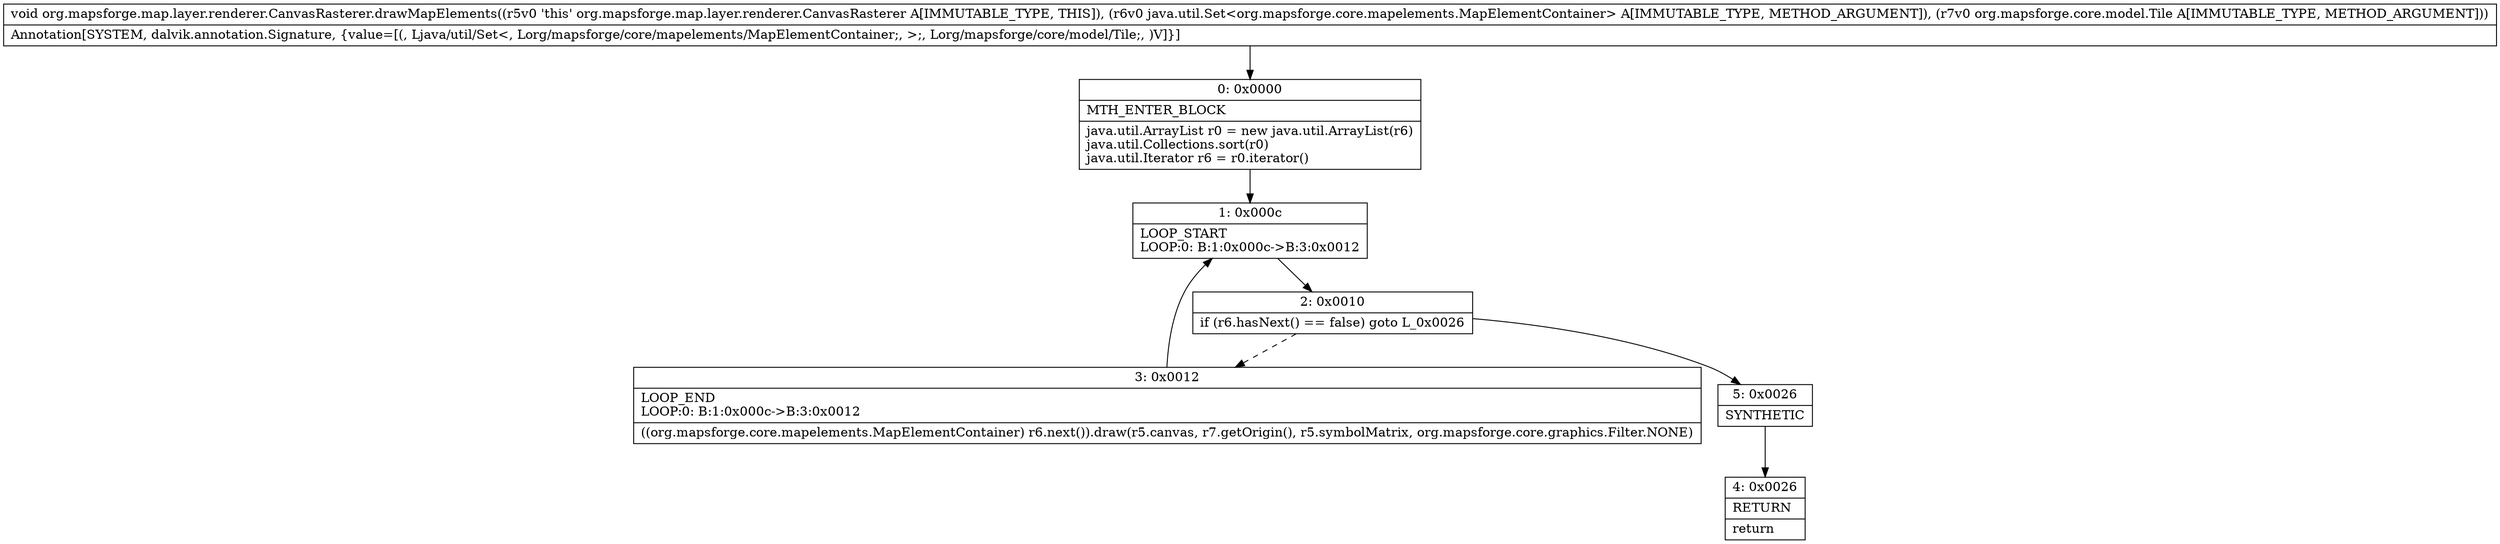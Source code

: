 digraph "CFG fororg.mapsforge.map.layer.renderer.CanvasRasterer.drawMapElements(Ljava\/util\/Set;Lorg\/mapsforge\/core\/model\/Tile;)V" {
Node_0 [shape=record,label="{0\:\ 0x0000|MTH_ENTER_BLOCK\l|java.util.ArrayList r0 = new java.util.ArrayList(r6)\ljava.util.Collections.sort(r0)\ljava.util.Iterator r6 = r0.iterator()\l}"];
Node_1 [shape=record,label="{1\:\ 0x000c|LOOP_START\lLOOP:0: B:1:0x000c\-\>B:3:0x0012\l}"];
Node_2 [shape=record,label="{2\:\ 0x0010|if (r6.hasNext() == false) goto L_0x0026\l}"];
Node_3 [shape=record,label="{3\:\ 0x0012|LOOP_END\lLOOP:0: B:1:0x000c\-\>B:3:0x0012\l|((org.mapsforge.core.mapelements.MapElementContainer) r6.next()).draw(r5.canvas, r7.getOrigin(), r5.symbolMatrix, org.mapsforge.core.graphics.Filter.NONE)\l}"];
Node_4 [shape=record,label="{4\:\ 0x0026|RETURN\l|return\l}"];
Node_5 [shape=record,label="{5\:\ 0x0026|SYNTHETIC\l}"];
MethodNode[shape=record,label="{void org.mapsforge.map.layer.renderer.CanvasRasterer.drawMapElements((r5v0 'this' org.mapsforge.map.layer.renderer.CanvasRasterer A[IMMUTABLE_TYPE, THIS]), (r6v0 java.util.Set\<org.mapsforge.core.mapelements.MapElementContainer\> A[IMMUTABLE_TYPE, METHOD_ARGUMENT]), (r7v0 org.mapsforge.core.model.Tile A[IMMUTABLE_TYPE, METHOD_ARGUMENT]))  | Annotation[SYSTEM, dalvik.annotation.Signature, \{value=[(, Ljava\/util\/Set\<, Lorg\/mapsforge\/core\/mapelements\/MapElementContainer;, \>;, Lorg\/mapsforge\/core\/model\/Tile;, )V]\}]\l}"];
MethodNode -> Node_0;
Node_0 -> Node_1;
Node_1 -> Node_2;
Node_2 -> Node_3[style=dashed];
Node_2 -> Node_5;
Node_3 -> Node_1;
Node_5 -> Node_4;
}

